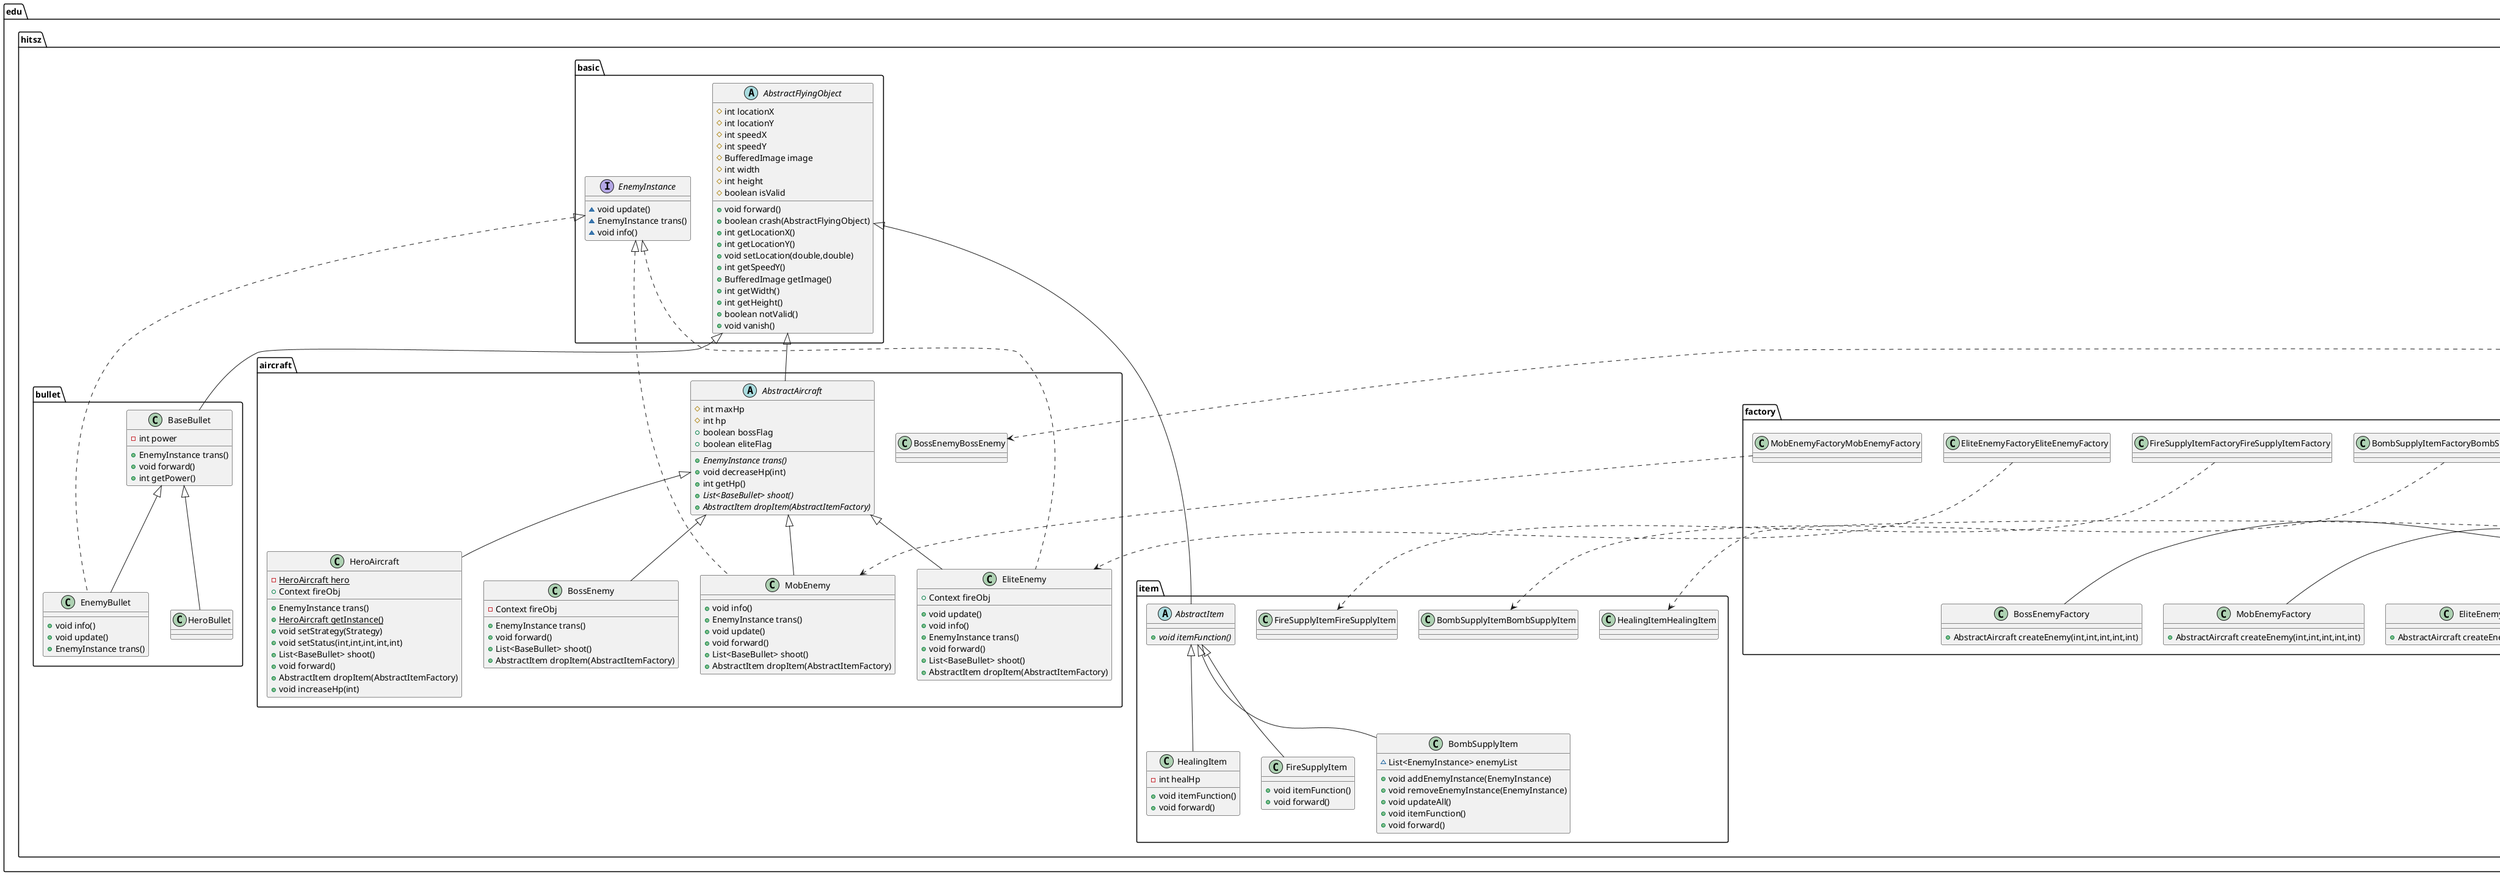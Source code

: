 @startuml
class edu.hitsz.bullet.BaseBullet {
- int power
+ EnemyInstance trans()
+ void forward()
+ int getPower()
}
class edu.hitsz.factory.BossEnemyFactory {
+ AbstractAircraft createEnemy(int,int,int,int,int)
}
class edu.hitsz.factory.BombSupplyItemFactory {
+ AbstractItem createItem(int,int,int,int)
}
class edu.hitsz.bullet.EnemyBullet {
+ void info()
+ void update()
+ EnemyInstance trans()
}
abstract class edu.hitsz.basic.AbstractFlyingObject {
# int locationX
# int locationY
# int speedX
# int speedY
# BufferedImage image
# int width
# int height
# boolean isValid
+ void forward()
+ boolean crash(AbstractFlyingObject)
+ int getLocationX()
+ int getLocationY()
+ void setLocation(double,double)
+ int getSpeedY()
+ BufferedImage getImage()
+ int getWidth()
+ int getHeight()
+ boolean notValid()
+ void vanish()
}
class edu.hitsz.aircraft.HeroAircraft {
- {static} HeroAircraft hero
+ Context fireObj
+ EnemyInstance trans()
+ {static} HeroAircraft getInstance()
+ void setStrategy(Strategy)
+ void setStatus(int,int,int,int,int)
+ List<BaseBullet> shoot()
+ void forward()
+ AbstractItem dropItem(AbstractItemFactory)
+ void increaseHp(int)
}
interface edu.hitsz.basic.EnemyInstance {
~ void update()
~ EnemyInstance trans()
~ void info()
}
abstract class edu.hitsz.item.AbstractItem {
+ {abstract}void itemFunction()
}
class edu.hitsz.item.HealingItem {
- int healHp
+ void itemFunction()
+ void forward()
}
abstract class edu.hitsz.factory.AbstractItemFactory {
+ {abstract}AbstractItem createItem(int,int,int,int)
}
abstract class edu.hitsz.aircraft.AbstractAircraft {
# int maxHp
# int hp
+ boolean bossFlag
+ boolean eliteFlag
+ {abstract}EnemyInstance trans()
+ void decreaseHp(int)
+ int getHp()
+ {abstract}List<BaseBullet> shoot()
+ {abstract}AbstractItem dropItem(AbstractItemFactory)
}
abstract class edu.hitsz.factory.AbstractEnemyFactory {
+ {abstract}AbstractAircraft createEnemy(int,int,int,int,int)
}
class edu.hitsz.item.FireSupplyItem {
+ void itemFunction()
+ void forward()
}
class edu.hitsz.bullet.HeroBullet {
}
class edu.hitsz.aircraft.EliteEnemy {
+ Context fireObj
+ void update()
+ void info()
+ EnemyInstance trans()
+ void forward()
+ List<BaseBullet> shoot()
+ AbstractItem dropItem(AbstractItemFactory)
}
class edu.hitsz.item.BombSupplyItem {
~ List<EnemyInstance> enemyList
+ void addEnemyInstance(EnemyInstance)
+ void removeEnemyInstance(EnemyInstance)
+ void updateAll()
+ void itemFunction()
+ void forward()
}
class edu.hitsz.factory.MobEnemyFactory {
+ AbstractAircraft createEnemy(int,int,int,int,int)
}
class edu.hitsz.aircraft.MobEnemy {
+ void info()
+ EnemyInstance trans()
+ void update()
+ void forward()
+ List<BaseBullet> shoot()
+ AbstractItem dropItem(AbstractItemFactory)
}
class edu.hitsz.aircraft.BossEnemy {
- Context fireObj
+ EnemyInstance trans()
+ void forward()
+ List<BaseBullet> shoot()
+ AbstractItem dropItem(AbstractItemFactory)
}
class edu.hitsz.factory.FireSupplyItemFactory {
+ AbstractItem createItem(int,int,int,int)
}
class edu.hitsz.factory.EliteEnemyFactory {
+ AbstractAircraft createEnemy(int,int,int,int,int)
}
class edu.hitsz.factory.HealingItemFactory {
+ AbstractItem createItem(int,int,int,int)
}


edu.hitsz.basic.AbstractFlyingObject <|-- edu.hitsz.bullet.BaseBullet
edu.hitsz.factory.AbstractEnemyFactory <|-- edu.hitsz.factory.BossEnemyFactory
edu.hitsz.factory.AbstractItemFactory <|-- edu.hitsz.factory.BombSupplyItemFactory
edu.hitsz.basic.EnemyInstance <|.. edu.hitsz.bullet.EnemyBullet
edu.hitsz.bullet.BaseBullet <|-- edu.hitsz.bullet.EnemyBullet
edu.hitsz.aircraft.AbstractAircraft <|-- edu.hitsz.aircraft.HeroAircraft
edu.hitsz.basic.AbstractFlyingObject <|-- edu.hitsz.item.AbstractItem
edu.hitsz.item.AbstractItem <|-- edu.hitsz.item.HealingItem
edu.hitsz.basic.AbstractFlyingObject <|-- edu.hitsz.aircraft.AbstractAircraft
edu.hitsz.item.AbstractItem <|-- edu.hitsz.item.FireSupplyItem
edu.hitsz.bullet.BaseBullet <|-- edu.hitsz.bullet.HeroBullet
edu.hitsz.basic.EnemyInstance <|.. edu.hitsz.aircraft.EliteEnemy
edu.hitsz.aircraft.AbstractAircraft <|-- edu.hitsz.aircraft.EliteEnemy
edu.hitsz.item.AbstractItem <|-- edu.hitsz.item.BombSupplyItem
edu.hitsz.factory.AbstractEnemyFactory <|-- edu.hitsz.factory.MobEnemyFactory
edu.hitsz.basic.EnemyInstance <|.. edu.hitsz.aircraft.MobEnemy
edu.hitsz.aircraft.AbstractAircraft <|-- edu.hitsz.aircraft.MobEnemy
edu.hitsz.aircraft.AbstractAircraft <|-- edu.hitsz.aircraft.BossEnemy
edu.hitsz.factory.AbstractItemFactory <|-- edu.hitsz.factory.FireSupplyItemFactory
edu.hitsz.factory.AbstractEnemyFactory <|-- edu.hitsz.factory.EliteEnemyFactory
edu.hitsz.factory.AbstractItemFactory <|-- edu.hitsz.factory.HealingItemFactory

edu.hitsz.factory.HealingItemFactory .> edu.hitsz.item.HealingItemHealingItem
edu.hitsz.factory.FireSupplyItemFactoryFireSupplyItemFactory .> edu.hitsz.item.FireSupplyItemFireSupplyItem
edu.hitsz.factory.BombSupplyItemFactoryBombSupplyItemFactory .> edu.hitsz.item.BombSupplyItemBombSupplyItem

edu.hitsz.factory.BossEnemyFactoryBossEnemyFactory .> edu.hitsz.aircraft.BossEnemyBossEnemy
edu.hitsz.factory.EliteEnemyFactoryEliteEnemyFactory .> edu.hitsz.aircraft.EliteEnemy
edu.hitsz.factory.MobEnemyFactoryMobEnemyFactory .> edu.hitsz.aircraft.MobEnemy
@enduml